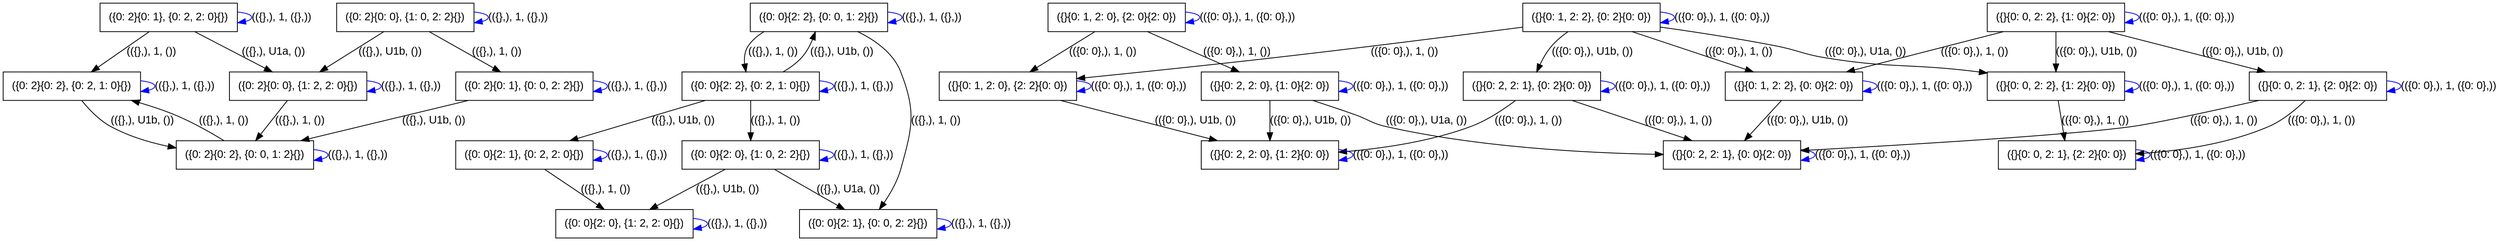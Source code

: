 digraph "" {
	graph [bb="0,0,3159,297"];
	node [label="\N"];
	"({0: 2}{0: 1}, {0: 2, 2: 0}{})"	 [fontname=Arial,
		height=0.5,
		pos="208.5,279",
		shape=box,
		width=2.4028];
	"({0: 2}{0: 1}, {0: 2, 2: 0}{})" -> "({0: 2}{0: 1}, {0: 2, 2: 0}{})"	 [color=blue,
		dir=forward,
		fontname=Arial,
		label="(({},), 1, ({},))",
		lp="351,279",
		pos="e,295.39,272.19 295.39,285.81 306.03,284.59 313,282.32 313,279 313,276.87 310.14,275.17 305.28,273.91"];
	"({0: 2}{0: 2}, {0: 2, 1: 0}{})"	 [fontname=Arial,
		height=0.5,
		pos="86.5,192",
		shape=box,
		width=2.4028];
	"({0: 2}{0: 1}, {0: 2, 2: 0}{})" -> "({0: 2}{0: 2}, {0: 2, 1: 0}{})"	 [color=black,
		dir=forward,
		fontname=Arial,
		label="(({},), 1, ())",
		lp="187.5,235.5",
		pos="e,111.75,210 183.22,260.97 164.9,247.91 139.94,230.11 119.97,215.87"];
	"({0: 2}{0: 0}, {1: 2, 2: 0}{})"	 [fontname=Arial,
		height=0.5,
		pos="371.5,192",
		shape=box,
		width=2.4028];
	"({0: 2}{0: 1}, {0: 2, 2: 0}{})" -> "({0: 2}{0: 0}, {1: 2, 2: 0}{})"	 [color=black,
		dir=forward,
		fontname=Arial,
		label="(({},), U1a, ())",
		lp="341.5,235.5",
		pos="e,337.77,210 242.27,260.97 267.41,247.56 301.89,229.15 328.92,214.73"];
	"({0: 2}{0: 2}, {0: 2, 1: 0}{})" -> "({0: 2}{0: 2}, {0: 2, 1: 0}{})"	 [color=blue,
		dir=forward,
		fontname=Arial,
		label="(({},), 1, ({},))",
		lp="229,192",
		pos="e,173.39,185.19 173.39,198.81 184.03,197.59 191,195.32 191,192 191,189.87 188.14,188.17 183.28,186.91"];
	"({0: 2}{0: 2}, {0: 0, 1: 2}{})"	 [fontname=Arial,
		height=0.5,
		pos="305.5,105",
		shape=box,
		width=2.4028];
	"({0: 2}{0: 2}, {0: 2, 1: 0}{})" -> "({0: 2}{0: 2}, {0: 0, 1: 2}{})"	 [color=black,
		dir=forward,
		fontname=Arial,
		label="(({},), U1b, ())",
		lp="175.5,148.5",
		pos="e,218.57,118.38 98.94,173.98 107.62,162.78 120.19,149.04 134.5,141 147.93,133.46 177.59,126.24 208.51,120.27"];
	"({0: 2}{0: 0}, {1: 2, 2: 0}{})" -> "({0: 2}{0: 0}, {1: 2, 2: 0}{})"	 [color=blue,
		dir=forward,
		fontname=Arial,
		label="(({},), 1, ({},))",
		lp="514,192",
		pos="e,458.39,185.19 458.39,198.81 469.03,197.59 476,195.32 476,192 476,189.87 473.14,188.17 468.28,186.91"];
	"({0: 2}{0: 0}, {1: 2, 2: 0}{})" -> "({0: 2}{0: 2}, {0: 0, 1: 2}{})"	 [color=black,
		dir=forward,
		fontname=Arial,
		label="(({},), 1, ())",
		lp="374.5,148.5",
		pos="e,319.16,123 357.82,173.97 348.44,161.61 335.85,145 325.36,131.18"];
	"({0: 2}{0: 2}, {0: 0, 1: 2}{})" -> "({0: 2}{0: 2}, {0: 2, 1: 0}{})"	 [color=black,
		dir=forward,
		fontname=Arial,
		label="(({},), 1, ())",
		lp="279.5,148.5",
		pos="e,163.88,174 277.96,123.18 260.83,133.87 238.03,147.02 216.5,156 202.98,161.64 188.3,166.68 173.84,171.06"];
	"({0: 2}{0: 2}, {0: 0, 1: 2}{})" -> "({0: 2}{0: 2}, {0: 0, 1: 2}{})"	 [color=blue,
		dir=forward,
		fontname=Arial,
		label="(({},), 1, ({},))",
		lp="448,105",
		pos="e,392.39,98.187 392.39,111.81 403.03,110.59 410,108.32 410,105 410,102.87 407.14,101.17 402.28,99.909"];
	"({0: 0}{2: 0}, {1: 2, 2: 0}{})"	 [fontname=Arial,
		height=0.5,
		pos="795.5,18",
		shape=box,
		width=2.4028];
	"({0: 0}{2: 0}, {1: 2, 2: 0}{})" -> "({0: 0}{2: 0}, {1: 2, 2: 0}{})"	 [color=blue,
		dir=forward,
		fontname=Arial,
		label="(({},), 1, ({},))",
		lp="938,18",
		pos="e,882.39,11.187 882.39,24.813 893.03,23.593 900,21.322 900,18 900,15.872 897.14,14.175 892.28,12.909"];
	"({}{0: 1, 2: 2}, {0: 2}{0: 0})"	 [fontname=Arial,
		height=0.5,
		pos="2008.5,279",
		shape=box,
		width=2.4028];
	"({}{0: 1, 2: 2}, {0: 2}{0: 0})" -> "({}{0: 1, 2: 2}, {0: 2}{0: 0})"	 [color=blue,
		dir=forward,
		fontname=Arial,
		label="(({0: 0},), 1, ({0: 0},))",
		lp="2175,279",
		pos="e,2095.4,272.19 2095.4,285.81 2106,284.59 2113,282.32 2113,279 2113,276.87 2110.1,275.17 2105.3,273.91"];
	"({}{0: 1, 2: 2}, {0: 0}{2: 0})"	 [fontname=Arial,
		height=0.5,
		pos="2264.5,192",
		shape=box,
		width=2.4028];
	"({}{0: 1, 2: 2}, {0: 2}{0: 0})" -> "({}{0: 1, 2: 2}, {0: 0}{2: 0})"	 [color=black,
		dir=forward,
		fontname=Arial,
		label="(({0: 0},), 1, ())",
		lp="2196.5,235.5",
		pos="e,2211.5,210 2061.5,260.97 2102.4,247.09 2159,227.87 2202,213.24"];
	"({}{0: 0, 2: 2}, {1: 2}{0: 0})"	 [fontname=Arial,
		height=0.5,
		pos="2597.5,192",
		shape=box,
		width=2.4028];
	"({}{0: 1, 2: 2}, {0: 2}{0: 0})" -> "({}{0: 0, 2: 2}, {1: 2}{0: 0})"	 [color=black,
		dir=forward,
		fontname=Arial,
		label="(({0: 0},), U1a, ())",
		lp="2354.5,235.5",
		pos="e,2511,208.62 2095.2,268.02 2140,261.78 2195.4,253.18 2244.5,243 2270.2,237.68 2275.7,232.52 2301.5,228 2386.3,213.13 2411.3,221.59 \
2500.9,209.97"];
	"({}{0: 2, 2: 1}, {0: 2}{0: 0})"	 [fontname=Arial,
		height=0.5,
		pos="1931.5,192",
		shape=box,
		width=2.4028];
	"({}{0: 1, 2: 2}, {0: 2}{0: 0})" -> "({}{0: 2, 2: 1}, {0: 2}{0: 0})"	 [color=black,
		dir=forward,
		fontname=Arial,
		label="(({0: 0},), U1b, ())",
		lp="2009.5,235.5",
		pos="e,1937.8,210.32 1977,260.98 1969.6,255.82 1962.3,249.74 1956.5,243 1950.6,236.12 1945.7,227.6 1941.8,219.51"];
	"({}{0: 1, 2: 0}, {2: 2}{0: 0})"	 [fontname=Arial,
		height=0.5,
		pos="1265.5,192",
		shape=box,
		width=2.4028];
	"({}{0: 1, 2: 2}, {0: 2}{0: 0})" -> "({}{0: 1, 2: 0}, {2: 2}{0: 0})"	 [color=black,
		dir=forward,
		fontname=Arial,
		label="(({0: 0},), 1, ())",
		lp="1771.5,235.5",
		pos="e,1352.2,200.69 1921.7,267.5 1840.1,256.81 1714.6,240.68 1605.5,228 1523.6,218.49 1430.5,208.7 1362.5,201.74"];
	"({}{0: 1, 2: 2}, {0: 0}{2: 0})" -> "({}{0: 1, 2: 2}, {0: 0}{2: 0})"	 [color=blue,
		dir=forward,
		fontname=Arial,
		label="(({0: 0},), 1, ({0: 0},))",
		lp="2431,192",
		pos="e,2351.4,185.19 2351.4,198.81 2362,197.59 2369,195.32 2369,192 2369,189.87 2366.1,188.17 2361.3,186.91"];
	"({}{0: 2, 2: 1}, {0: 0}{2: 0})"	 [fontname=Arial,
		height=0.5,
		pos="2186.5,105",
		shape=box,
		width=2.4028];
	"({}{0: 1, 2: 2}, {0: 0}{2: 0})" -> "({}{0: 2, 2: 1}, {0: 0}{2: 0})"	 [color=black,
		dir=forward,
		fontname=Arial,
		label="(({0: 0},), U1b, ())",
		lp="2283.5,148.5",
		pos="e,2202.6,123 2248.3,173.97 2237.1,161.49 2222.1,144.69 2209.6,130.79"];
	"({}{0: 0, 2: 2}, {1: 2}{0: 0})" -> "({}{0: 0, 2: 2}, {1: 2}{0: 0})"	 [color=blue,
		dir=forward,
		fontname=Arial,
		label="(({0: 0},), 1, ({0: 0},))",
		lp="2764,192",
		pos="e,2684.4,185.19 2684.4,198.81 2695,197.59 2702,195.32 2702,192 2702,189.87 2699.1,188.17 2694.3,186.91"];
	"({}{0: 0, 2: 1}, {2: 2}{0: 0})"	 [fontname=Arial,
		height=0.5,
		pos="2611.5,105",
		shape=box,
		width=2.4028];
	"({}{0: 0, 2: 2}, {1: 2}{0: 0})" -> "({}{0: 0, 2: 1}, {2: 2}{0: 0})"	 [color=black,
		dir=forward,
		fontname=Arial,
		label="(({0: 0},), 1, ())",
		lp="2648.5,148.5",
		pos="e,2608.6,123 2600.4,173.97 2602.3,162.19 2604.8,146.56 2607,133.16"];
	"({}{0: 2, 2: 1}, {0: 2}{0: 0})" -> "({}{0: 2, 2: 1}, {0: 2}{0: 0})"	 [color=blue,
		dir=forward,
		fontname=Arial,
		label="(({0: 0},), 1, ({0: 0},))",
		lp="2098,192",
		pos="e,2018.4,185.19 2018.4,198.81 2029,197.59 2036,195.32 2036,192 2036,189.87 2033.1,188.17 2028.3,186.91"];
	"({}{0: 2, 2: 1}, {0: 2}{0: 0})" -> "({}{0: 2, 2: 1}, {0: 0}{2: 0})"	 [color=black,
		dir=forward,
		fontname=Arial,
		label="(({0: 0},), 1, ())",
		lp="2118.5,148.5",
		pos="e,2133.7,123 1984.3,173.97 2025,160.09 2081.4,140.87 2124.2,126.24"];
	"({}{0: 2, 2: 0}, {1: 2}{0: 0})"	 [fontname=Arial,
		height=0.5,
		pos="1598.5,105",
		shape=box,
		width=2.4028];
	"({}{0: 2, 2: 1}, {0: 2}{0: 0})" -> "({}{0: 2, 2: 0}, {1: 2}{0: 0})"	 [color=black,
		dir=forward,
		fontname=Arial,
		label="(({0: 0},), 1, ())",
		lp="1929.5,148.5",
		pos="e,1685,112.82 1910.7,173.96 1896.4,162.61 1876.5,148.7 1856.5,141 1827.6,129.85 1755.6,120.31 1695,113.87"];
	"({}{0: 1, 2: 0}, {2: 2}{0: 0})" -> "({}{0: 1, 2: 0}, {2: 2}{0: 0})"	 [color=blue,
		dir=forward,
		fontname=Arial,
		label="(({0: 0},), 1, ({0: 0},))",
		lp="1432,192",
		pos="e,1352.4,185.19 1352.4,198.81 1363,197.59 1370,195.32 1370,192 1370,189.87 1367.1,188.17 1362.3,186.91"];
	"({}{0: 1, 2: 0}, {2: 2}{0: 0})" -> "({}{0: 2, 2: 0}, {1: 2}{0: 0})"	 [color=black,
		dir=forward,
		fontname=Arial,
		label="(({0: 0},), U1b, ())",
		lp="1505.5,148.5",
		pos="e,1529.6,123 1334.5,173.97 1388.4,159.89 1463.4,140.3 1519.7,125.6"];
	"({}{0: 2, 2: 1}, {0: 0}{2: 0})" -> "({}{0: 2, 2: 1}, {0: 0}{2: 0})"	 [color=blue,
		dir=forward,
		fontname=Arial,
		label="(({0: 0},), 1, ({0: 0},))",
		lp="2353,105",
		pos="e,2273.4,98.187 2273.4,111.81 2284,110.59 2291,108.32 2291,105 2291,102.87 2288.1,101.17 2283.3,99.909"];
	"({}{0: 0, 2: 1}, {2: 2}{0: 0})" -> "({}{0: 0, 2: 1}, {2: 2}{0: 0})"	 [color=blue,
		dir=forward,
		fontname=Arial,
		label="(({0: 0},), 1, ({0: 0},))",
		lp="2778,105",
		pos="e,2698.4,98.187 2698.4,111.81 2709,110.59 2716,108.32 2716,105 2716,102.87 2713.1,101.17 2708.3,99.909"];
	"({}{0: 2, 2: 0}, {1: 2}{0: 0})" -> "({}{0: 2, 2: 0}, {1: 2}{0: 0})"	 [color=blue,
		dir=forward,
		fontname=Arial,
		label="(({0: 0},), 1, ({0: 0},))",
		lp="1765,105",
		pos="e,1685.4,98.187 1685.4,111.81 1696,110.59 1703,108.32 1703,105 1703,102.87 1700.1,101.17 1695.3,99.909"];
	"({0: 0}{2: 2}, {0: 2, 1: 0}{})"	 [fontname=Arial,
		height=0.5,
		pos="941.5,192",
		shape=box,
		width=2.4028];
	"({0: 0}{2: 2}, {0: 2, 1: 0}{})" -> "({0: 0}{2: 2}, {0: 2, 1: 0}{})"	 [color=blue,
		dir=forward,
		fontname=Arial,
		label="(({},), 1, ({},))",
		lp="1084,192",
		pos="e,1028.4,185.19 1028.4,198.81 1039,197.59 1046,195.32 1046,192 1046,189.87 1043.1,188.17 1038.3,186.91"];
	"({0: 0}{2: 0}, {1: 0, 2: 2}{})"	 [fontname=Arial,
		height=0.5,
		pos="941.5,105",
		shape=box,
		width=2.4028];
	"({0: 0}{2: 2}, {0: 2, 1: 0}{})" -> "({0: 0}{2: 0}, {1: 0, 2: 2}{})"	 [color=black,
		dir=forward,
		fontname=Arial,
		label="(({},), 1, ())",
		lp="973.5,148.5",
		pos="e,941.5,123 941.5,173.97 941.5,162.19 941.5,146.56 941.5,133.16"];
	"({0: 0}{2: 2}, {0: 0, 1: 2}{})"	 [fontname=Arial,
		height=0.5,
		pos="1028.5,279",
		shape=box,
		width=2.4028];
	"({0: 0}{2: 2}, {0: 2, 1: 0}{})" -> "({0: 0}{2: 2}, {0: 0, 1: 2}{})"	 [color=black,
		dir=forward,
		fontname=Arial,
		label="(({},), U1b, ())",
		lp="1057.5,235.5",
		pos="e,1023.9,260.85 983.97,210.19 992.18,215.1 1000.2,221.02 1006.5,228 1012.5,234.6 1017,243.09 1020.4,251.23"];
	"({0: 0}{2: 1}, {0: 2, 2: 0}{})"	 [fontname=Arial,
		height=0.5,
		pos="656.5,105",
		shape=box,
		width=2.4028];
	"({0: 0}{2: 2}, {0: 2, 1: 0}{})" -> "({0: 0}{2: 1}, {0: 2, 2: 0}{})"	 [color=black,
		dir=forward,
		fontname=Arial,
		label="(({},), U1b, ())",
		lp="857.5,148.5",
		pos="e,715.48,123 882.45,173.97 836.69,160 773.2,140.62 725.17,125.96"];
	"({0: 0}{2: 0}, {1: 0, 2: 2}{})" -> "({0: 0}{2: 0}, {1: 2, 2: 0}{})"	 [color=black,
		dir=forward,
		fontname=Arial,
		label="(({},), U1b, ())",
		lp="918.5,61.5",
		pos="e,825.71,36.003 911.25,86.974 889.03,73.734 858.65,55.633 834.59,41.296"];
	"({0: 0}{2: 0}, {1: 0, 2: 2}{})" -> "({0: 0}{2: 0}, {1: 0, 2: 2}{})"	 [color=blue,
		dir=forward,
		fontname=Arial,
		label="(({},), 1, ({},))",
		lp="1084,105",
		pos="e,1028.4,98.187 1028.4,111.81 1039,110.59 1046,108.32 1046,105 1046,102.87 1043.1,101.17 1038.3,99.909"];
	"({0: 0}{2: 1}, {0: 0, 2: 2}{})"	 [fontname=Arial,
		height=0.5,
		pos="1093.5,18",
		shape=box,
		width=2.4028];
	"({0: 0}{2: 0}, {1: 0, 2: 2}{})" -> "({0: 0}{2: 1}, {0: 0, 2: 2}{})"	 [color=black,
		dir=forward,
		fontname=Arial,
		label="(({},), U1a, ())",
		lp="1068.5,61.5",
		pos="e,1062,36.003 972.99,86.974 996.23,73.675 1028,55.473 1053.1,41.107"];
	"({0: 0}{2: 2}, {0: 0, 1: 2}{})" -> "({0: 0}{2: 2}, {0: 2, 1: 0}{})"	 [color=black,
		dir=forward,
		fontname=Arial,
		label="(({},), 1, ())",
		lp="970.5,235.5",
		pos="e,935.23,210.45 957.91,260.92 950.29,256.26 943.5,250.39 938.5,243 934.07,236.46 933.09,228.31 933.69,220.45"];
	"({0: 0}{2: 2}, {0: 0, 1: 2}{})" -> "({0: 0}{2: 2}, {0: 0, 1: 2}{})"	 [color=blue,
		dir=forward,
		fontname=Arial,
		label="(({},), 1, ({},))",
		lp="1171,279",
		pos="e,1115.4,272.19 1115.4,285.81 1126,284.59 1133,282.32 1133,279 1133,276.87 1130.1,275.17 1125.3,273.91"];
	"({0: 0}{2: 2}, {0: 0, 1: 2}{})" -> "({0: 0}{2: 1}, {0: 0, 2: 2}{})"	 [color=black,
		dir=forward,
		fontname=Arial,
		label="(({},), 1, ())",
		lp="1174.5,148.5",
		pos="e,1106.6,36.271 1078.2,260.97 1099.6,250.05 1121.8,233.58 1130.5,210 1149.3,158.68 1143.4,140.13 1130.5,87 1126.9,72.262 1119.4,\
57.266 1112.1,45.035"];
	"({0: 0}{2: 1}, {0: 2, 2: 0}{})" -> "({0: 0}{2: 0}, {1: 2, 2: 0}{})"	 [color=black,
		dir=forward,
		fontname=Arial,
		label="(({},), 1, ())",
		lp="766.5,61.5",
		pos="e,766.74,36.003 685.3,86.974 706.36,73.792 735.12,55.792 757.98,41.485"];
	"({0: 0}{2: 1}, {0: 2, 2: 0}{})" -> "({0: 0}{2: 1}, {0: 2, 2: 0}{})"	 [color=blue,
		dir=forward,
		fontname=Arial,
		label="(({},), 1, ({},))",
		lp="799,105",
		pos="e,743.39,98.187 743.39,111.81 754.03,110.59 761,108.32 761,105 761,102.87 758.14,101.17 753.28,99.909"];
	"({0: 0}{2: 1}, {0: 0, 2: 2}{})" -> "({0: 0}{2: 1}, {0: 0, 2: 2}{})"	 [color=blue,
		dir=forward,
		fontname=Arial,
		label="(({},), 1, ({},))",
		lp="1236,18",
		pos="e,1180.4,11.187 1180.4,24.813 1191,23.593 1198,21.322 1198,18 1198,15.872 1195.1,14.175 1190.3,12.909"];
	"({}{0: 1, 2: 0}, {2: 0}{2: 0})"	 [fontname=Arial,
		height=0.5,
		pos="1404.5,279",
		shape=box,
		width=2.4028];
	"({}{0: 1, 2: 0}, {2: 0}{2: 0})" -> "({}{0: 1, 2: 0}, {2: 2}{0: 0})"	 [color=black,
		dir=forward,
		fontname=Arial,
		label="(({0: 0},), 1, ())",
		lp="1387.5,235.5",
		pos="e,1294.3,210 1375.7,260.97 1354.6,247.79 1325.9,229.79 1303,215.49"];
	"({}{0: 1, 2: 0}, {2: 0}{2: 0})" -> "({}{0: 1, 2: 0}, {2: 0}{2: 0})"	 [color=blue,
		dir=forward,
		fontname=Arial,
		label="(({0: 0},), 1, ({0: 0},))",
		lp="1571,279",
		pos="e,1491.4,272.19 1491.4,285.81 1502,284.59 1509,282.32 1509,279 1509,276.87 1506.1,275.17 1501.3,273.91"];
	"({}{0: 2, 2: 0}, {1: 0}{2: 0})"	 [fontname=Arial,
		height=0.5,
		pos="1598.5,192",
		shape=box,
		width=2.4028];
	"({}{0: 1, 2: 0}, {2: 0}{2: 0})" -> "({}{0: 2, 2: 0}, {1: 0}{2: 0})"	 [color=black,
		dir=forward,
		fontname=Arial,
		label="(({0: 0},), 1, ())",
		lp="1557.5,235.5",
		pos="e,1558.4,210 1444.7,260.97 1475,247.38 1516.7,228.67 1549.1,214.17"];
	"({}{0: 2, 2: 0}, {1: 0}{2: 0})" -> "({}{0: 2, 2: 1}, {0: 0}{2: 0})"	 [color=black,
		dir=forward,
		fontname=Arial,
		label="(({0: 0},), U1a, ())",
		lp="1799.5,148.5",
		pos="e,2100,109.06 1655.8,173.96 1672.8,168.41 1691.5,162.14 1708.5,156 1725.6,149.84 1728.8,145.12 1746.5,141 1809.5,126.33 1980.6,115.36 \
2089.9,109.59"];
	"({}{0: 2, 2: 0}, {1: 0}{2: 0})" -> "({}{0: 2, 2: 0}, {1: 2}{0: 0})"	 [color=black,
		dir=forward,
		fontname=Arial,
		label="(({0: 0},), U1b, ())",
		lp="1651.5,148.5",
		pos="e,1598.5,123 1598.5,173.97 1598.5,162.19 1598.5,146.56 1598.5,133.16"];
	"({}{0: 2, 2: 0}, {1: 0}{2: 0})" -> "({}{0: 2, 2: 0}, {1: 0}{2: 0})"	 [color=blue,
		dir=forward,
		fontname=Arial,
		label="(({0: 0},), 1, ({0: 0},))",
		lp="1765,192",
		pos="e,1685.4,185.19 1685.4,198.81 1696,197.59 1703,195.32 1703,192 1703,189.87 1700.1,188.17 1695.3,186.91"];
	"({}{0: 0, 2: 1}, {2: 0}{2: 0})"	 [fontname=Arial,
		height=0.5,
		pos="2930.5,192",
		shape=box,
		width=2.4028];
	"({}{0: 0, 2: 1}, {2: 0}{2: 0})" -> "({}{0: 2, 2: 1}, {0: 0}{2: 0})"	 [color=black,
		dir=forward,
		fontname=Arial,
		label="(({0: 0},), 1, ())",
		lp="2813.5,148.5",
		pos="e,2273.2,109.61 2853.5,173.97 2797.4,161.07 2726.3,145.28 2696.5,141 2619.5,129.95 2408.8,117.15 2283.6,110.18"];
	"({}{0: 0, 2: 1}, {2: 0}{2: 0})" -> "({}{0: 0, 2: 1}, {2: 2}{0: 0})"	 [color=black,
		dir=forward,
		fontname=Arial,
		label="(({0: 0},), 1, ())",
		lp="2937.5,148.5",
		pos="e,2698,111.94 2914.2,173.91 2902.8,162.53 2886.7,148.61 2869.5,141 2841.1,128.41 2768.9,118.96 2708.1,112.92"];
	"({}{0: 0, 2: 1}, {2: 0}{2: 0})" -> "({}{0: 0, 2: 1}, {2: 0}{2: 0})"	 [color=blue,
		dir=forward,
		fontname=Arial,
		label="(({0: 0},), 1, ({0: 0},))",
		lp="3097,192",
		pos="e,3017.4,185.19 3017.4,198.81 3028,197.59 3035,195.32 3035,192 3035,189.87 3032.1,188.17 3027.3,186.91"];
	"({}{0: 0, 2: 2}, {1: 0}{2: 0})"	 [fontname=Arial,
		height=0.5,
		pos="2597.5,279",
		shape=box,
		width=2.4028];
	"({}{0: 0, 2: 2}, {1: 0}{2: 0})" -> "({}{0: 1, 2: 2}, {0: 0}{2: 0})"	 [color=black,
		dir=forward,
		fontname=Arial,
		label="(({0: 0},), 1, ())",
		lp="2495.5,235.5",
		pos="e,2333.4,210 2528.5,260.97 2474.6,246.89 2399.6,227.3 2343.3,212.6"];
	"({}{0: 0, 2: 2}, {1: 0}{2: 0})" -> "({}{0: 0, 2: 2}, {1: 2}{0: 0})"	 [color=black,
		dir=forward,
		fontname=Arial,
		label="(({0: 0},), U1b, ())",
		lp="2650.5,235.5",
		pos="e,2597.5,210 2597.5,260.97 2597.5,249.19 2597.5,233.56 2597.5,220.16"];
	"({}{0: 0, 2: 2}, {1: 0}{2: 0})" -> "({}{0: 0, 2: 1}, {2: 0}{2: 0})"	 [color=black,
		dir=forward,
		fontname=Arial,
		label="(({0: 0},), U1b, ())",
		lp="2836.5,235.5",
		pos="e,2861.6,210 2666.5,260.97 2720.4,246.89 2795.4,227.3 2851.7,212.6"];
	"({}{0: 0, 2: 2}, {1: 0}{2: 0})" -> "({}{0: 0, 2: 2}, {1: 0}{2: 0})"	 [color=blue,
		dir=forward,
		fontname=Arial,
		label="(({0: 0},), 1, ({0: 0},))",
		lp="2764,279",
		pos="e,2684.4,272.19 2684.4,285.81 2695,284.59 2702,282.32 2702,279 2702,276.87 2699.1,275.17 2694.3,273.91"];
	"({0: 2}{0: 1}, {0: 0, 2: 2}{})"	 [fontname=Arial,
		height=0.5,
		pos="656.5,192",
		shape=box,
		width=2.4028];
	"({0: 2}{0: 1}, {0: 0, 2: 2}{})" -> "({0: 2}{0: 2}, {0: 0, 1: 2}{})"	 [color=black,
		dir=forward,
		fontname=Arial,
		label="(({},), U1b, ())",
		lp="543.5,148.5",
		pos="e,378.13,123 583.77,173.97 526.71,159.83 447.26,140.14 387.86,125.41"];
	"({0: 2}{0: 1}, {0: 0, 2: 2}{})" -> "({0: 2}{0: 1}, {0: 0, 2: 2}{})"	 [color=blue,
		dir=forward,
		fontname=Arial,
		label="(({},), 1, ({},))",
		lp="799,192",
		pos="e,743.39,185.19 743.39,198.81 754.03,197.59 761,195.32 761,192 761,189.87 758.14,188.17 753.28,186.91"];
	"({0: 2}{0: 0}, {1: 0, 2: 2}{})"	 [fontname=Arial,
		height=0.5,
		pos="506.5,279",
		shape=box,
		width=2.4028];
	"({0: 2}{0: 0}, {1: 0, 2: 2}{})" -> "({0: 2}{0: 0}, {1: 2, 2: 0}{})"	 [color=black,
		dir=forward,
		fontname=Arial,
		label="(({},), U1b, ())",
		lp="488.5,235.5",
		pos="e,399.44,210 478.53,260.97 458.07,247.79 430.14,229.79 407.94,215.49"];
	"({0: 2}{0: 0}, {1: 0, 2: 2}{})" -> "({0: 2}{0: 1}, {0: 0, 2: 2}{})"	 [color=black,
		dir=forward,
		fontname=Arial,
		label="(({},), 1, ())",
		lp="622.5,235.5",
		pos="e,625.46,210 537.58,260.97 560.51,247.68 591.89,229.47 616.66,215.11"];
	"({0: 2}{0: 0}, {1: 0, 2: 2}{})" -> "({0: 2}{0: 0}, {1: 0, 2: 2}{})"	 [color=blue,
		dir=forward,
		fontname=Arial,
		label="(({},), 1, ({},))",
		lp="649,279",
		pos="e,593.39,272.19 593.39,285.81 604.03,284.59 611,282.32 611,279 611,276.87 608.14,275.17 603.28,273.91"];
}
